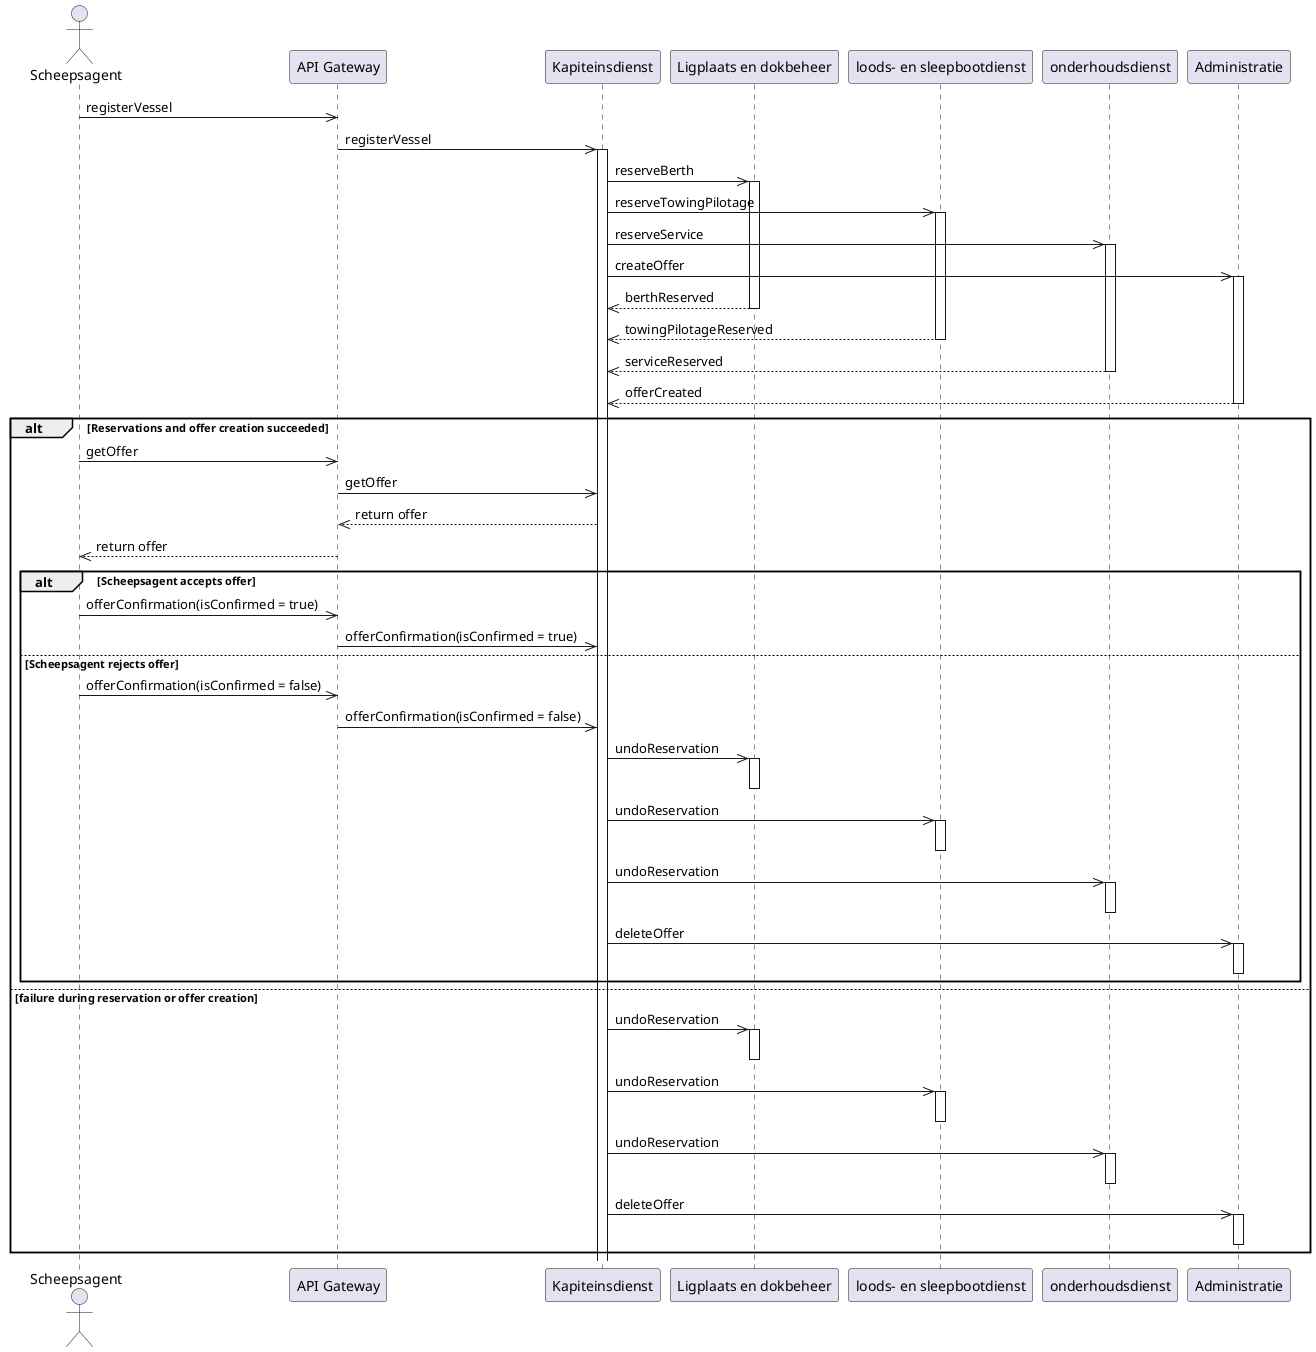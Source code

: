 @startuml aanmelding van een binnenvaart

actor Scheepsagent
Scheepsagent ->> "API Gateway": registerVessel
"API Gateway" ->> Kapiteinsdienst: registerVessel
activate Kapiteinsdienst

Kapiteinsdienst ->> "Ligplaats en dokbeheer": reserveBerth
activate "Ligplaats en dokbeheer"
Kapiteinsdienst ->> "loods- en sleepbootdienst": reserveTowingPilotage
activate "loods- en sleepbootdienst"
Kapiteinsdienst ->> onderhoudsdienst: reserveService
activate "onderhoudsdienst"
Kapiteinsdienst ->> Administratie: createOffer
activate "Administratie"

Kapiteinsdienst <<-- "Ligplaats en dokbeheer": berthReserved
deactivate "Ligplaats en dokbeheer"
Kapiteinsdienst <<-- "loods- en sleepbootdienst": towingPilotageReserved
deactivate "loods- en sleepbootdienst"
Kapiteinsdienst <<-- onderhoudsdienst: serviceReserved
deactivate "onderhoudsdienst"
Kapiteinsdienst <<-- Administratie: offerCreated
deactivate "Administratie"



alt Reservations and offer creation succeeded
    Scheepsagent ->> "API Gateway": getOffer
    "API Gateway" ->> Kapiteinsdienst: getOffer

    Kapiteinsdienst -->> "API Gateway": return offer
    "API Gateway" -->> Scheepsagent: return offer

    

    alt Scheepsagent accepts offer
        Scheepsagent ->> "API Gateway": offerConfirmation(isConfirmed = true)
        "API Gateway" ->> Kapiteinsdienst: offerConfirmation(isConfirmed = true)
        
    else Scheepsagent rejects offer
        Scheepsagent ->> "API Gateway": offerConfirmation(isConfirmed = false)
        "API Gateway" ->> Kapiteinsdienst: offerConfirmation(isConfirmed = false)
        Kapiteinsdienst ->> "Ligplaats en dokbeheer": undoReservation
        activate "Ligplaats en dokbeheer"
        deactivate "Ligplaats en dokbeheer"
        Kapiteinsdienst ->> "loods- en sleepbootdienst": undoReservation
        activate "loods- en sleepbootdienst"
        deactivate "loods- en sleepbootdienst"
        Kapiteinsdienst ->> "onderhoudsdienst": undoReservation
        activate "onderhoudsdienst"
        deactivate "onderhoudsdienst"
        Kapiteinsdienst ->> "Administratie": deleteOffer
        activate "Administratie"
        deactivate "Administratie"
    end

else failure during reservation or offer creation
    
    
    Kapiteinsdienst ->> "Ligplaats en dokbeheer": undoReservation
    activate "Ligplaats en dokbeheer"
    deactivate "Ligplaats en dokbeheer"
    Kapiteinsdienst ->> "loods- en sleepbootdienst": undoReservation
    activate "loods- en sleepbootdienst"
    deactivate "loods- en sleepbootdienst"
    Kapiteinsdienst ->> "onderhoudsdienst": undoReservation
    activate "onderhoudsdienst"
    deactivate "onderhoudsdienst"
    Kapiteinsdienst ->> "Administratie": deleteOffer
    activate "Administratie"
    deactivate "Administratie"
end


@enduml